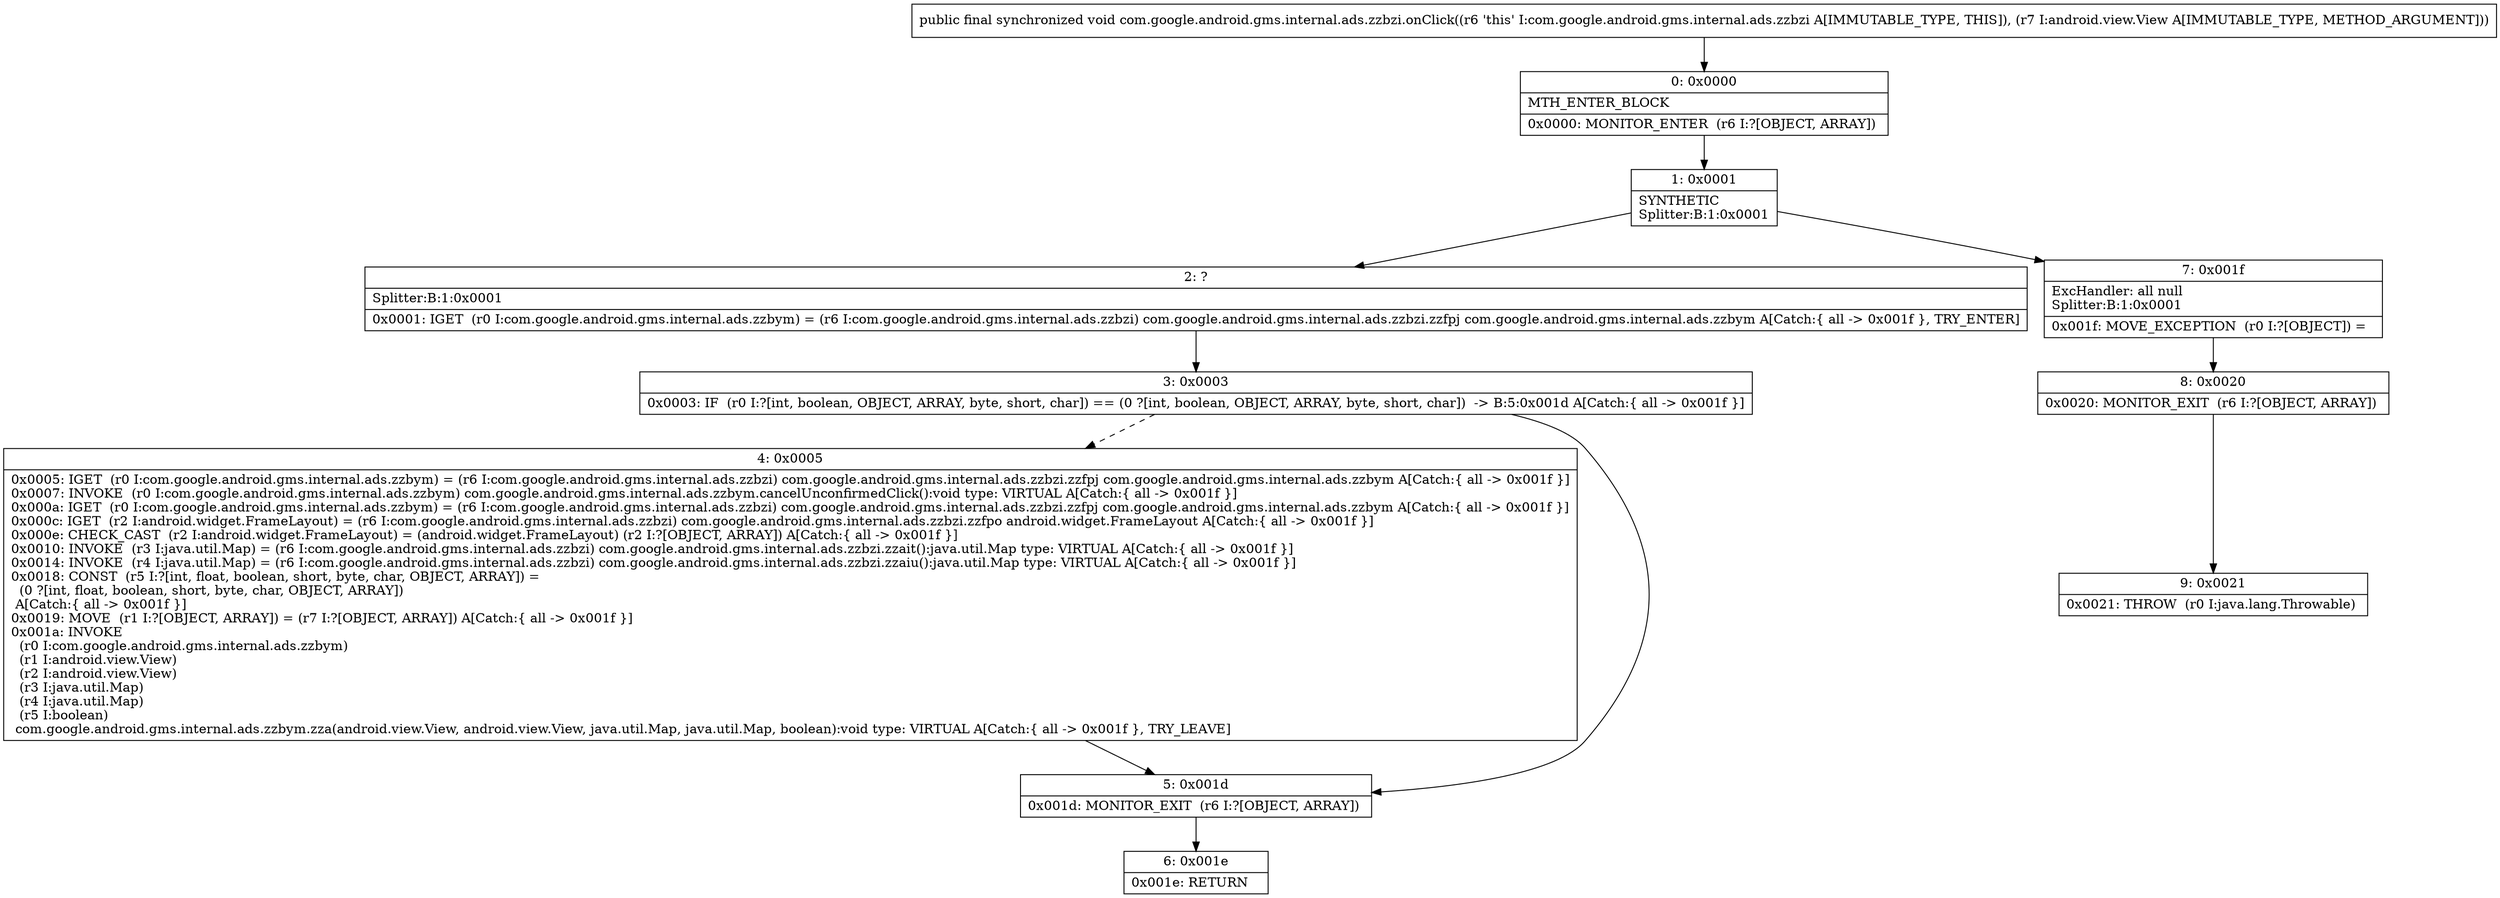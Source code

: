 digraph "CFG forcom.google.android.gms.internal.ads.zzbzi.onClick(Landroid\/view\/View;)V" {
Node_0 [shape=record,label="{0\:\ 0x0000|MTH_ENTER_BLOCK\l|0x0000: MONITOR_ENTER  (r6 I:?[OBJECT, ARRAY]) \l}"];
Node_1 [shape=record,label="{1\:\ 0x0001|SYNTHETIC\lSplitter:B:1:0x0001\l}"];
Node_2 [shape=record,label="{2\:\ ?|Splitter:B:1:0x0001\l|0x0001: IGET  (r0 I:com.google.android.gms.internal.ads.zzbym) = (r6 I:com.google.android.gms.internal.ads.zzbzi) com.google.android.gms.internal.ads.zzbzi.zzfpj com.google.android.gms.internal.ads.zzbym A[Catch:\{ all \-\> 0x001f \}, TRY_ENTER]\l}"];
Node_3 [shape=record,label="{3\:\ 0x0003|0x0003: IF  (r0 I:?[int, boolean, OBJECT, ARRAY, byte, short, char]) == (0 ?[int, boolean, OBJECT, ARRAY, byte, short, char])  \-\> B:5:0x001d A[Catch:\{ all \-\> 0x001f \}]\l}"];
Node_4 [shape=record,label="{4\:\ 0x0005|0x0005: IGET  (r0 I:com.google.android.gms.internal.ads.zzbym) = (r6 I:com.google.android.gms.internal.ads.zzbzi) com.google.android.gms.internal.ads.zzbzi.zzfpj com.google.android.gms.internal.ads.zzbym A[Catch:\{ all \-\> 0x001f \}]\l0x0007: INVOKE  (r0 I:com.google.android.gms.internal.ads.zzbym) com.google.android.gms.internal.ads.zzbym.cancelUnconfirmedClick():void type: VIRTUAL A[Catch:\{ all \-\> 0x001f \}]\l0x000a: IGET  (r0 I:com.google.android.gms.internal.ads.zzbym) = (r6 I:com.google.android.gms.internal.ads.zzbzi) com.google.android.gms.internal.ads.zzbzi.zzfpj com.google.android.gms.internal.ads.zzbym A[Catch:\{ all \-\> 0x001f \}]\l0x000c: IGET  (r2 I:android.widget.FrameLayout) = (r6 I:com.google.android.gms.internal.ads.zzbzi) com.google.android.gms.internal.ads.zzbzi.zzfpo android.widget.FrameLayout A[Catch:\{ all \-\> 0x001f \}]\l0x000e: CHECK_CAST  (r2 I:android.widget.FrameLayout) = (android.widget.FrameLayout) (r2 I:?[OBJECT, ARRAY]) A[Catch:\{ all \-\> 0x001f \}]\l0x0010: INVOKE  (r3 I:java.util.Map) = (r6 I:com.google.android.gms.internal.ads.zzbzi) com.google.android.gms.internal.ads.zzbzi.zzait():java.util.Map type: VIRTUAL A[Catch:\{ all \-\> 0x001f \}]\l0x0014: INVOKE  (r4 I:java.util.Map) = (r6 I:com.google.android.gms.internal.ads.zzbzi) com.google.android.gms.internal.ads.zzbzi.zzaiu():java.util.Map type: VIRTUAL A[Catch:\{ all \-\> 0x001f \}]\l0x0018: CONST  (r5 I:?[int, float, boolean, short, byte, char, OBJECT, ARRAY]) = \l  (0 ?[int, float, boolean, short, byte, char, OBJECT, ARRAY])\l A[Catch:\{ all \-\> 0x001f \}]\l0x0019: MOVE  (r1 I:?[OBJECT, ARRAY]) = (r7 I:?[OBJECT, ARRAY]) A[Catch:\{ all \-\> 0x001f \}]\l0x001a: INVOKE  \l  (r0 I:com.google.android.gms.internal.ads.zzbym)\l  (r1 I:android.view.View)\l  (r2 I:android.view.View)\l  (r3 I:java.util.Map)\l  (r4 I:java.util.Map)\l  (r5 I:boolean)\l com.google.android.gms.internal.ads.zzbym.zza(android.view.View, android.view.View, java.util.Map, java.util.Map, boolean):void type: VIRTUAL A[Catch:\{ all \-\> 0x001f \}, TRY_LEAVE]\l}"];
Node_5 [shape=record,label="{5\:\ 0x001d|0x001d: MONITOR_EXIT  (r6 I:?[OBJECT, ARRAY]) \l}"];
Node_6 [shape=record,label="{6\:\ 0x001e|0x001e: RETURN   \l}"];
Node_7 [shape=record,label="{7\:\ 0x001f|ExcHandler: all null\lSplitter:B:1:0x0001\l|0x001f: MOVE_EXCEPTION  (r0 I:?[OBJECT]) =  \l}"];
Node_8 [shape=record,label="{8\:\ 0x0020|0x0020: MONITOR_EXIT  (r6 I:?[OBJECT, ARRAY]) \l}"];
Node_9 [shape=record,label="{9\:\ 0x0021|0x0021: THROW  (r0 I:java.lang.Throwable) \l}"];
MethodNode[shape=record,label="{public final synchronized void com.google.android.gms.internal.ads.zzbzi.onClick((r6 'this' I:com.google.android.gms.internal.ads.zzbzi A[IMMUTABLE_TYPE, THIS]), (r7 I:android.view.View A[IMMUTABLE_TYPE, METHOD_ARGUMENT])) }"];
MethodNode -> Node_0;
Node_0 -> Node_1;
Node_1 -> Node_2;
Node_1 -> Node_7;
Node_2 -> Node_3;
Node_3 -> Node_4[style=dashed];
Node_3 -> Node_5;
Node_4 -> Node_5;
Node_5 -> Node_6;
Node_7 -> Node_8;
Node_8 -> Node_9;
}

